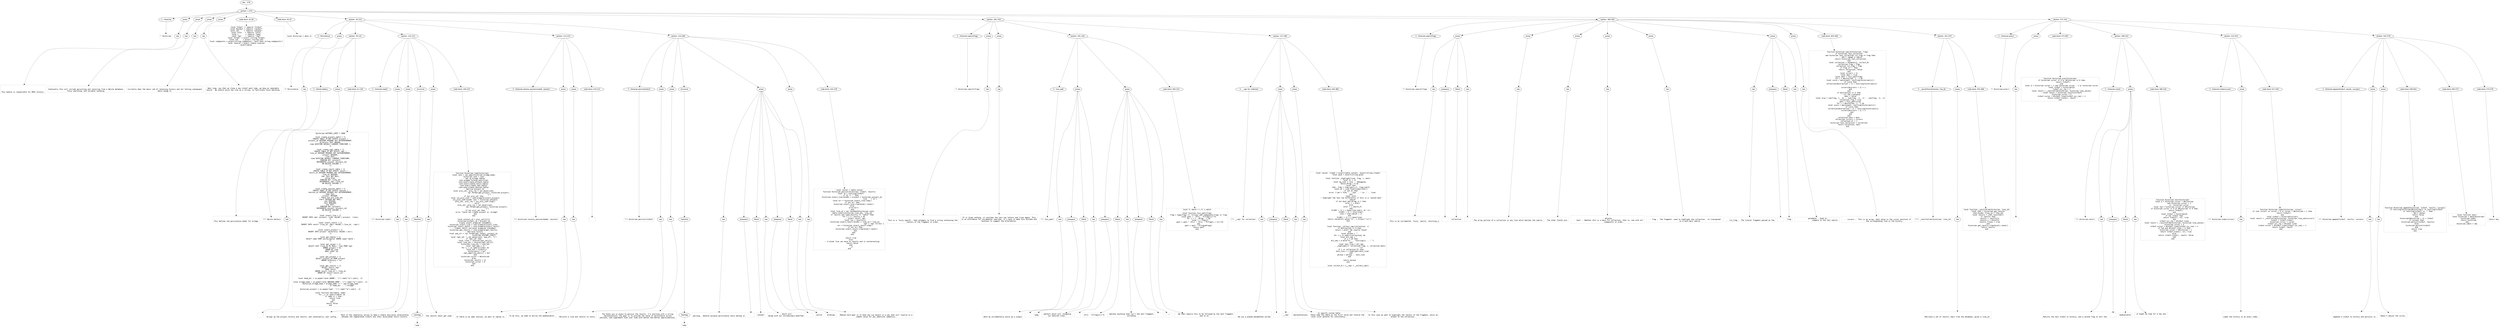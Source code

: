 digraph lpegNode {

node [fontname=Helvetica]
edge [style=dashed]

doc_0 [label="doc - 576"]


doc_0 -> { section_1}
{rank=same; section_1}

section_1 [label="section: 1-470"]


// END RANK doc_0

section_1 -> { header_2 prose_3 prose_4 prose_5 prose_6 codeblock_7 codeblock_8 section_9 section_10 section_11 section_12}
{rank=same; header_2 prose_3 prose_4 prose_5 prose_6 codeblock_7 codeblock_8 section_9 section_10 section_11 section_12}

header_2 [label="1 : Historian"]

prose_3 [label="prose"]

prose_4 [label="prose"]

prose_5 [label="prose"]

prose_6 [label="prose"]

codeblock_7 [label="code block 16-28"]

codeblock_8 [label="code block 30-32"]

section_9 [label="section: 35-223"]

section_10 [label="section: 281-316"]

section_11 [label="section: 383-450"]

section_12 [label="section: 471-541"]


// END RANK section_1

header_2 -> leaf_13
leaf_13  [color=Gray,shape=rectangle,fontname=Inconsolata,label="* Historian"]
// END RANK header_2

prose_3 -> { raw_14}
{rank=same; raw_14}

raw_14 [label="raw"]


// END RANK prose_3

raw_14 -> leaf_15
leaf_15  [color=Gray,shape=rectangle,fontname=Inconsolata,label="


This module is responsible for REPL history.
"]
// END RANK raw_14

prose_4 -> { raw_16}
{rank=same; raw_16}

raw_16 [label="raw"]


// END RANK prose_4

raw_16 -> leaf_17
leaf_17  [color=Gray,shape=rectangle,fontname=Inconsolata,label="
Eventually this will include persisting and restoring from a SQLite database,
fuzzy searching, and variable cacheing.
"]
// END RANK raw_16

prose_5 -> { raw_18}
{rank=same; raw_18}

raw_18 [label="raw"]


// END RANK prose_5

raw_18 -> leaf_19
leaf_19  [color=Gray,shape=rectangle,fontname=Inconsolata,label="
Currently does the basic job of retaining history and not letting subsequent
edits munge it.
"]
// END RANK raw_18

prose_6 -> { raw_20}
{rank=same; raw_20}

raw_20 [label="raw"]


// END RANK prose_6

raw_20 -> leaf_21
leaf_21  [color=Gray,shape=rectangle,fontname=Inconsolata,label="
Next step: now that we clone a new txtbuf each time, we have an immutable
record.  We should store the line as a string, to facilitate fuzzy matching.

"]
// END RANK raw_20

codeblock_7 -> leaf_22
leaf_22  [color=Gray,shape=rectangle,fontname=Inconsolata,label="local Txtbuf  = require \"txtbuf\"
local Rainbuf = require \"rainbuf\"
local sql     = require \"sqlayer\"
local color   = require \"color\"
local L       = require \"lpeg\"
local repr    = require \"repr\"
local format  = assert (string.format)
local sub     = assert (string.sub)
local codepoints = assert(string.codepoints, \"must have string.codepoints\")
local reverse = assert (table.reverse)
assert(meta)"]
// END RANK codeblock_7

codeblock_8 -> leaf_23
leaf_23  [color=Gray,shape=rectangle,fontname=Inconsolata,label="local Historian = meta {}"]
// END RANK codeblock_8

section_9 -> { header_24 prose_25 section_26 section_27 section_28 section_29}
{rank=same; header_24 prose_25 section_26 section_27 section_28 section_29}

header_24 [label="2 : Persistence"]

prose_25 [label="prose"]

section_26 [label="section: 39-141"]

section_27 [label="section: 142-212"]

section_28 [label="section: 213-223"]

section_29 [label="section: 224-280"]


// END RANK section_9

header_24 -> leaf_30
leaf_30  [color=Gray,shape=rectangle,fontname=Inconsolata,label="** Persistence"]
// END RANK header_24

prose_25 -> { raw_31}
{rank=same; raw_31}

raw_31 [label="raw"]


// END RANK prose_25

raw_31 -> leaf_32
leaf_32  [color=Gray,shape=rectangle,fontname=Inconsolata,label="

This defines the persistence model for bridge.
"]
// END RANK raw_31

section_26 -> { header_33 prose_34 codeblock_35}
{rank=same; header_33 prose_34 codeblock_35}

header_33 [label="3 : SQLite battery"]

prose_34 [label="prose"]

codeblock_35 [label="code block 41-139"]


// END RANK section_26

header_33 -> leaf_36
leaf_36  [color=Gray,shape=rectangle,fontname=Inconsolata,label="*** SQLite battery"]
// END RANK header_33

prose_34 -> { raw_37}
{rank=same; raw_37}

raw_37 [label="raw"]


// END RANK prose_34

raw_37 -> leaf_38
leaf_38  [color=Gray,shape=rectangle,fontname=Inconsolata,label="
"]
// END RANK raw_37

codeblock_35 -> leaf_39
leaf_39  [color=Gray,shape=rectangle,fontname=Inconsolata,label="Historian.HISTORY_LIMIT = 2000

local create_project_table = [[
CREATE TABLE IF NOT EXISTS project (
project_id INTEGER PRIMARY KEY AUTOINCREMENT,
directory TEXT UNIQUE,
time DATETIME DEFAULT CURRENT_TIMESTAMP );
]]

local create_repl_table = [[
CREATE TABLE IF NOT EXISTS repl (
line_id INTEGER PRIMARY KEY AUTOINCREMENT,
project INTEGER,
line TEXT,
time DATETIME DEFAULT CURRENT_TIMESTAMP,
FOREIGN KEY (project)
   REFERENCES project (project_id)
   ON DELETE CASCADE );
]]

local create_result_table = [[
CREATE TABLE IF NOT EXISTS result (
result_id INTEGER PRIMARY KEY AUTOINCREMENT,
line_id INTEGER,
repr text NOT NULL,
value blob,
FOREIGN KEY (line_id)
   REFERENCES repl (line_id)
   ON DELETE CASCADE );
]]

local create_session_table = [[
CREATE TABLE IF NOT EXISTS session (
session_id INTEGER PRIMARY KEY AUTOINCREMENT,
name TEXT,
project INTEGER,
-- These two are line_ids
start INTEGER NOT NULL,
end INTEGER,
test BOOLEAN,
sha TEXT,
FOREIGN KEY (project)
   REFERENCES project (project_id)
   ON DELETE CASCADE );
]]

local insert_line = [[
INSERT INTO repl (project, line) VALUES (:project, :line);
]]

local insert_result = [[
INSERT INTO result (line_id, repr) VALUES (:line_id, :repr);
]]

local insert_project = [[
INSERT INTO project (directory) VALUES (:dir);
]]

local get_tables = [[
SELECT name FROM sqlite_master WHERE type='table';
]]

local get_recent = [[
SELECT CAST (line_id AS REAL), line FROM repl
   WHERE project = %d
   ORDER BY time
   DESC LIMIT %d;
]]

local get_project = [[
SELECT project_id FROM project
   WHERE directory = %s;
]]

local get_results = [[
SELECT result.repr
FROM result
WHERE result.line_id = :line_id
ORDER BY result.result_id;
]]

local home_dir = io.popen(\"echo $HOME\", \"r\"):read(\"*a\"):sub(1, -2)

local bridge_home = io.popen(\"echo $BRIDGE_HOME\", \"r\"):read(\"*a\"):sub(1, -2)
Historian.bridge_home = bridge_home ~= \"\" and bridge_home
                        or home_dir .. \"/.bridge\"

Historian.project = io.popen(\"pwd\", \"r\"):read(\"*a\"):sub(1, -2)

local function has(table, name)
   for _,v in ipairs(table) do
      if name == v then
         return true
      end
   end
   return false
end"]
// END RANK codeblock_35

section_27 -> { header_40 prose_41 prose_42 structure_43 prose_44 codeblock_45}
{rank=same; header_40 prose_41 prose_42 structure_43 prose_44 codeblock_45}

header_40 [label="3 : Historian:load()"]

prose_41 [label="prose"]

prose_42 [label="prose"]

structure_43 [label="structure"]

prose_44 [label="prose"]

codeblock_45 [label="code block 156-210"]


// END RANK section_27

header_40 -> leaf_46
leaf_46  [color=Gray,shape=rectangle,fontname=Inconsolata,label="*** Historian:load()"]
// END RANK header_40

prose_41 -> { raw_47}
{rank=same; raw_47}

raw_47 [label="raw"]


// END RANK prose_41

raw_47 -> leaf_48
leaf_48  [color=Gray,shape=rectangle,fontname=Inconsolata,label="

Brings up the project history and results, and (eventually) user config.
"]
// END RANK raw_47

prose_42 -> { raw_49}
{rank=same; raw_49}

raw_49 [label="raw"]


// END RANK prose_42

raw_49 -> leaf_50
leaf_50  [color=Gray,shape=rectangle,fontname=Inconsolata,label="
Most of the complexity serves to make a simple key/value relationship
between the regenerated txtbufs and their associated result history.
"]
// END RANK raw_49

structure_43 -> { hashline_51}
{rank=same; hashline_51}

hashline_51 [label="hashline"]


// END RANK structure_43

hashline_51 -> { hashtag_52}
{rank=same; hashtag_52}

hashtag_52 [label="hashtag"]


// END RANK hashline_51

hashtag_52 -> leaf_53
leaf_53  [color=Gray,shape=rectangle,fontname=Inconsolata,label="todo"]
// END RANK hashtag_52

prose_44 -> { raw_54}
{rank=same; raw_54}

raw_54 [label="raw"]


// END RANK prose_44

raw_54 -> leaf_55
leaf_55  [color=Gray,shape=rectangle,fontname=Inconsolata,label="
the results never get used.
"]
// END RANK raw_54

codeblock_45 -> leaf_56
leaf_56  [color=Gray,shape=rectangle,fontname=Inconsolata,label="function Historian.load(historian)
   local conn = sql.open(historian.bridge_home)
   historian.conn = conn
   -- Set up bridge tables
   conn.pragma.foreign_keys(true)
   conn:exec(create_project_table)
   conn:exec(create_result_table)
   conn:exec(create_repl_table)
   conn:exec(create_session_table)
   -- Retrive project id
   local proj_val, proj_row = sql.pexec(conn,
                                  sql.format(get_project, historian.project),
                                  \"i\")
   if not proj_val then
      local ins_proj_stmt = conn:prepare(insert_project)
      ins_proj_stmt:bindkv {dir = historian.project}
      proj_val, proj_row = ins_proj_stmt:step()
      -- retry
      proj_val, proj_row = sql.pexec(conn,
                              sql.format(get_project, historian.project),
                              \"i\")
      if not proj_val then
         error \"Could not create project in .bridge\"
      end
   end

   local project_id = proj_val[1][1]
   historian.project_id = project_id
   -- Create insert prepared statements
   historian.insert_line = conn:prepare(insert_line)
   historian.insert_result = conn:prepare(insert_result)
   -- Create result retrieval prepared statement
   historian.get_results = conn:prepare(get_results)
   -- Retrieve history
   local pop_str = sql.format(get_recent, project_id,
                        historian.HISTORY_LIMIT)
   local repl_val  = sql.pexec(conn, pop_str, \"i\")
   if repl_val then
      local lines = reverse(repl_val[2])
      local line_ids = reverse(repl_val[1])
      historian.line_ids = line_ids
      local repl_map = {}
      for i, v in ipairs(lines) do
         local buf = Txtbuf(v)
         historian[i] = buf
         repl_map[line_ids[i]] = buf
      end
      historian.cursor = #historian
   else
      historian.results = {}
      historian.cursor = 0
   end
end"]
// END RANK codeblock_45

section_28 -> { header_57 prose_58 prose_59 codeblock_60}
{rank=same; header_57 prose_58 prose_59 codeblock_60}

header_57 [label="3 : Historian:restore_session(modeS, session)"]

prose_58 [label="prose"]

prose_59 [label="prose"]

codeblock_60 [label="code block 219-221"]


// END RANK section_28

header_57 -> leaf_61
leaf_61  [color=Gray,shape=rectangle,fontname=Inconsolata,label="*** Historian:restore_session(modeS, session)"]
// END RANK header_57

prose_58 -> { raw_62}
{rank=same; raw_62}

raw_62 [label="raw"]


// END RANK prose_58

raw_62 -> leaf_63
leaf_63  [color=Gray,shape=rectangle,fontname=Inconsolata,label="

If there is an open session, we want to replay it.
"]
// END RANK raw_62

prose_59 -> { raw_64}
{rank=same; raw_64}

raw_64 [label="raw"]


// END RANK prose_59

raw_64 -> leaf_65
leaf_65  [color=Gray,shape=rectangle,fontname=Inconsolata,label="
To do this, we need to borrow the modeselektor.
"]
// END RANK raw_64

codeblock_60 -> leaf_66
leaf_66  [color=Gray,shape=rectangle,fontname=Inconsolata,label=""]
// END RANK codeblock_60

section_29 -> { header_67 prose_68 prose_69 structure_70 prose_71 prose_72 codeblock_73}
{rank=same; header_67 prose_68 prose_69 structure_70 prose_71 prose_72 codeblock_73}

header_67 [label="3 : Historian:persist(txtbuf)"]

prose_68 [label="prose"]

prose_69 [label="prose"]

structure_70 [label="structure"]

prose_71 [label="prose"]

prose_72 [label="prose"]

codeblock_73 [label="code block 243-278"]


// END RANK section_29

header_67 -> leaf_74
leaf_74  [color=Gray,shape=rectangle,fontname=Inconsolata,label="*** Historian:persist(txtbuf)"]
// END RANK header_67

prose_68 -> { raw_75}
{rank=same; raw_75}

raw_75 [label="raw"]


// END RANK prose_68

raw_75 -> leaf_76
leaf_76  [color=Gray,shape=rectangle,fontname=Inconsolata,label="

Persists a line and results to store.
"]
// END RANK raw_75

prose_69 -> { raw_77}
{rank=same; raw_77}

raw_77 [label="raw"]


// END RANK prose_69

raw_77 -> leaf_78
leaf_78  [color=Gray,shape=rectangle,fontname=Inconsolata,label="
The hooks are in place to persist the results. I'm starting with a string
representation; the goal is to provide the sense of persistence across
sessions, and supplement that over time with better and better approximations.
"]
// END RANK raw_77

structure_70 -> { hashline_79}
{rank=same; hashline_79}

hashline_79 [label="hashline"]


// END RANK structure_70

hashline_79 -> { hashtag_80}
{rank=same; hashtag_80}

hashtag_80 [label="hashtag"]


// END RANK hashline_79

hashtag_80 -> leaf_81
leaf_81  [color=Gray,shape=rectangle,fontname=Inconsolata,label="todo"]
// END RANK hashtag_80

prose_71 -> { raw_82 prespace_83 literal_84 raw_85 prespace_86 literal_87 raw_88}
{rank=same; raw_82 prespace_83 literal_84 raw_85 prespace_86 literal_87 raw_88}

raw_82 [label="raw"]

prespace_83 [label="prespace"]

literal_84 [label="literal"]

raw_85 [label="raw"]

prespace_86 [label="prespace"]

literal_87 [label="literal"]

raw_88 [label="raw"]


// END RANK prose_71

raw_82 -> leaf_89
leaf_89  [color=Gray,shape=rectangle,fontname=Inconsolata,label="
parsing.  General-purpose persistence tools belong in"]
// END RANK raw_82

prespace_83 -> leaf_90
leaf_90  [color=Gray,shape=rectangle,fontname=Inconsolata,label=" "]
// END RANK prespace_83

literal_84 -> leaf_91
leaf_91  [color=Gray,shape=rectangle,fontname=Inconsolata,label="sqlayer"]
// END RANK literal_84

raw_85 -> leaf_92
leaf_92  [color=Gray,shape=rectangle,fontname=Inconsolata,label=", which will
merge with our increasingly-modified"]
// END RANK raw_85

prespace_86 -> leaf_93
leaf_93  [color=Gray,shape=rectangle,fontname=Inconsolata,label=" "]
// END RANK prespace_86

literal_87 -> leaf_94
leaf_94  [color=Gray,shape=rectangle,fontname=Inconsolata,label="sqlite"]
// END RANK literal_87

raw_88 -> leaf_95
leaf_95  [color=Gray,shape=rectangle,fontname=Inconsolata,label=" bindings.
"]
// END RANK raw_88

prose_72 -> { raw_96}
{rank=same; raw_96}

raw_96 [label="raw"]


// END RANK prose_72

raw_96 -> leaf_97
leaf_97  [color=Gray,shape=rectangle,fontname=Inconsolata,label="
Medium-term goal is to hash any Lua object in a way that will resolve to a
common value for any identical semantics.
"]
// END RANK raw_96

codeblock_73 -> leaf_98
leaf_98  [color=Gray,shape=rectangle,fontname=Inconsolata,label="local concat = table.concat
function Historian.persist(historian, txtbuf, results)
   local lb = tostring(txtbuf)
   if lb ~= \"\" then
      historian.insert_line:bindkv { project = historian.project_id,
                                          line    = lb }
      local err = historian.insert_line:step()
      if not err then
         historian.insert_line:clearbind():reset()
      else
         error(err)
      end
      local line_id = sql.lastRowId(historian.conn)
      table.insert(historian.line_ids, line_id)
      if results and type(results) == \"table\" then
         for i = 1, results.n do
            -- insert result repr
            local res = results[i]
            historian.insert_result:bindkv { line_id = line_id,
                                                  repr = repr.ts(res) }
            err = historian.insert_result:step()
            if not err then
               historian.insert_result:clearbind():reset()
            end
         end
      end

   return true
   else
      -- A blank line can have no results and is uninteresting.
      return false
   end
   --]]
end"]
// END RANK codeblock_73

section_10 -> { header_99 prose_100 prose_101 section_102 section_103}
{rank=same; header_99 prose_100 prose_101 section_102 section_103}

header_99 [label="2 : Historian:search(frag)"]

prose_100 [label="prose"]

prose_101 [label="prose"]

section_102 [label="section: 291-316"]

section_103 [label="section: 317-382"]


// END RANK section_10

header_99 -> leaf_104
leaf_104  [color=Gray,shape=rectangle,fontname=Inconsolata,label="** Historian:search(frag)"]
// END RANK header_99

prose_100 -> { raw_105}
{rank=same; raw_105}

raw_105 [label="raw"]


// END RANK prose_100

raw_105 -> leaf_106
leaf_106  [color=Gray,shape=rectangle,fontname=Inconsolata,label="

This is a 'fuzzy search', that attempts to find a string containing the
letters of the fragment in order.
"]
// END RANK raw_105

prose_101 -> { raw_107}
{rank=same; raw_107}

raw_107 [label="raw"]


// END RANK prose_101

raw_107 -> leaf_108
leaf_108  [color=Gray,shape=rectangle,fontname=Inconsolata,label="
If it finds nothing, it switches the last two letters and tries again. This
is an affordance for incremental searches, it's easy to make this mistake and
harmless to suggest the alternative.

"]
// END RANK raw_107

section_102 -> { header_109 prose_110 prose_111 codeblock_112}
{rank=same; header_109 prose_110 prose_111 codeblock_112}

header_109 [label="3 : fuzz_patt"]

prose_110 [label="prose"]

prose_111 [label="prose"]

codeblock_112 [label="code block 300-314"]


// END RANK section_102

header_109 -> leaf_113
leaf_113  [color=Gray,shape=rectangle,fontname=Inconsolata,label="*** fuzz_patt"]
// END RANK header_109

prose_110 -> { raw_114 prespace_115 literal_116 raw_117}
{rank=same; raw_114 prespace_115 literal_116 raw_117}

raw_114 [label="raw"]

prespace_115 [label="prespace"]

literal_116 [label="literal"]

raw_117 [label="raw"]


// END RANK prose_110

raw_114 -> leaf_118
leaf_118  [color=Gray,shape=rectangle,fontname=Inconsolata,label="

Here we incrementally build up a single"]
// END RANK raw_114

prespace_115 -> leaf_119
leaf_119  [color=Gray,shape=rectangle,fontname=Inconsolata,label=" "]
// END RANK prespace_115

literal_116 -> leaf_120
leaf_120  [color=Gray,shape=rectangle,fontname=Inconsolata,label="lpeg"]
// END RANK literal_116

raw_117 -> leaf_121
leaf_121  [color=Gray,shape=rectangle,fontname=Inconsolata,label=" pattern which will recognize
our desired lines.
"]
// END RANK raw_117

prose_111 -> { prespace_122 literal_123 raw_124 prespace_125 literal_126 raw_127}
{rank=same; prespace_122 literal_123 raw_124 prespace_125 literal_126 raw_127}

prespace_122 [label="prespace"]

literal_123 [label="literal"]

raw_124 [label="raw"]

prespace_125 [label="prespace"]

literal_126 [label="literal"]

raw_127 [label="raw"]


// END RANK prose_111

prespace_122 -> leaf_128
leaf_128  [color=Gray,shape=rectangle,fontname=Inconsolata,label=""]
// END RANK prespace_122

literal_123 -> leaf_129
leaf_129  [color=Gray,shape=rectangle,fontname=Inconsolata,label="(P(1) - P(frag[n]))^0"]
// END RANK literal_123

raw_124 -> leaf_130
leaf_130  [color=Gray,shape=rectangle,fontname=Inconsolata,label=" matches anything that isn't the next fragment,
including"]
// END RANK raw_124

prespace_125 -> leaf_131
leaf_131  [color=Gray,shape=rectangle,fontname=Inconsolata,label=" "]
// END RANK prespace_125

literal_126 -> leaf_132
leaf_132  [color=Gray,shape=rectangle,fontname=Inconsolata,label="\"\""]
// END RANK literal_126

raw_127 -> leaf_133
leaf_133  [color=Gray,shape=rectangle,fontname=Inconsolata,label=".  We then require this to be followed by the next fragment,
and so on.
"]
// END RANK raw_127

codeblock_112 -> leaf_134
leaf_134  [color=Gray,shape=rectangle,fontname=Inconsolata,label="local P, match = L.P, L.match

local function fuzz_patt(frag)
   frag = type(frag) == \"string\" and codepoints(frag) or frag
   local patt =  (P(1) - P(frag[1]))^0
   for i = 1 , #frag - 1 do
      local v = frag[i]
      patt = patt * (P(v) * (P(1) - P(frag[i + 1]))^0)
   end
   patt = patt * P(frag[#frag])
   return patt
end
"]
// END RANK codeblock_112

section_103 -> { header_135 prose_136 prose_137 codeblock_138}
{rank=same; header_135 prose_136 prose_137 codeblock_138}

header_135 [label="3 : __repr for collection"]

prose_136 [label="prose"]

prose_137 [label="prose"]

codeblock_138 [label="code block 326-380"]


// END RANK section_103

header_135 -> leaf_139
leaf_139  [color=Gray,shape=rectangle,fontname=Inconsolata,label="*** __repr for collection"]
// END RANK header_135

prose_136 -> { raw_140 prespace_141 literal_142 raw_143}
{rank=same; raw_140 prespace_141 literal_142 raw_143}

raw_140 [label="raw"]

prespace_141 [label="prespace"]

literal_142 [label="literal"]

raw_143 [label="raw"]


// END RANK prose_136

raw_140 -> leaf_144
leaf_144  [color=Gray,shape=rectangle,fontname=Inconsolata,label="

We use a pseudo-metamethod called"]
// END RANK raw_140

prespace_141 -> leaf_145
leaf_145  [color=Gray,shape=rectangle,fontname=Inconsolata,label=" "]
// END RANK prespace_141

literal_142 -> leaf_146
leaf_146  [color=Gray,shape=rectangle,fontname=Inconsolata,label="__repr"]
// END RANK literal_142

raw_143 -> leaf_147
leaf_147  [color=Gray,shape=rectangle,fontname=Inconsolata,label=" to specify custom table
representations.  These take the table as the first value and receive the
local color palette for consistency.
"]
// END RANK raw_143

prose_137 -> { raw_148}
{rank=same; raw_148}

raw_148 [label="raw"]


// END RANK prose_137

raw_148 -> leaf_149
leaf_149  [color=Gray,shape=rectangle,fontname=Inconsolata,label="
In this case we want to highlight the letters of the fragment, which we
attach to the collection.
"]
// END RANK raw_148

codeblock_138 -> leaf_150
leaf_150  [color=Gray,shape=rectangle,fontname=Inconsolata,label="local concat, litpat = assert(table.concat), assert(string.litpat)
local gsub = assert(string.gsub)

local function _highlight(line, frag, c, best)
   local hl = {}
   local og_line = line -- debugging
   while #frag > 0 do
      local char
      char, frag = frag:sub(1,1), frag:sub(2)
      local at = line:find(litpat(char))
      if not at then
         error (\"can't find \" .. char .. \" in: \" .. line)
      end
      local color
      -- highlight the last two differently if this is a 'second best'
      -- search
      if not best and #frag <= 1 then
         color = c.alert
      else
         color = c.search_hl
      end
      hl[#hl + 1] = c.base(line:sub(1, at -1))
      hl[#hl + 1] = color(char)
      line = line:sub(at + 1)
   end
   hl[#hl + 1] = c.base(line)
   return concat(hl):gsub(\"\\n\", c.stresc(\"\\\\n\"))
end


local function _collect_repr(collection, c)
   if #collection == 0 then
      return c.alert \"No results found\"
   end
   local phrase = \"\"
   for i,v in ipairs(collection) do
      local alt_seq = \"    \"
      if i < 10 then
         alt_seq = a.bold(\"M-\" .. tostring(i) .. \" \")
      end
      local next_line = alt_seq
                        .. _highlight(v, collection.frag, c, collection.best)
                        .. \"\\n\"
      if i == collection.hl then
         next_line = c.highlight(next_line)
      end
      phrase = phrase .. next_line
   end

   return phrase
end

local collect_M = {__repr = _collect_repr}"]
// END RANK codeblock_138

section_11 -> { header_151 prose_152 prose_153 prose_154 prose_155 prose_156 prose_157 prose_158 codeblock_159 section_160}
{rank=same; header_151 prose_152 prose_153 prose_154 prose_155 prose_156 prose_157 prose_158 codeblock_159 section_160}

header_151 [label="2 : Historian:search(frag)"]

prose_152 [label="prose"]

prose_153 [label="prose"]

prose_154 [label="prose"]

prose_155 [label="prose"]

prose_156 [label="prose"]

prose_157 [label="prose"]

prose_158 [label="prose"]

codeblock_159 [label="code block 404-448"]

section_160 [label="section: 451-470"]


// END RANK section_11

header_151 -> leaf_161
leaf_161  [color=Gray,shape=rectangle,fontname=Inconsolata,label="** Historian:search(frag)"]
// END RANK header_151

prose_152 -> { raw_162 prespace_163 literal_164 raw_165}
{rank=same; raw_162 prespace_163 literal_164 raw_165}

raw_162 [label="raw"]

prespace_163 [label="prespace"]

literal_164 [label="literal"]

raw_165 [label="raw"]


// END RANK prose_152

raw_162 -> leaf_166
leaf_166  [color=Gray,shape=rectangle,fontname=Inconsolata,label="

This is an incremental 'fuzzy' search, returning a"]
// END RANK raw_162

prespace_163 -> leaf_167
leaf_167  [color=Gray,shape=rectangle,fontname=Inconsolata,label=" "]
// END RANK prespace_163

literal_164 -> leaf_168
leaf_168  [color=Gray,shape=rectangle,fontname=Inconsolata,label="collection"]
// END RANK literal_164

raw_165 -> leaf_169
leaf_169  [color=Gray,shape=rectangle,fontname=Inconsolata,label=".
"]
// END RANK raw_165

prose_153 -> { raw_170}
{rank=same; raw_170}

raw_170 [label="raw"]


// END RANK prose_153

raw_170 -> leaf_171
leaf_171  [color=Gray,shape=rectangle,fontname=Inconsolata,label="
The array portion of a collection is any line which matches the search.
"]
// END RANK raw_170

prose_154 -> { raw_172}
{rank=same; raw_172}

raw_172 [label="raw"]


// END RANK prose_154

raw_172 -> leaf_173
leaf_173  [color=Gray,shape=rectangle,fontname=Inconsolata,label="
The other fields are:
"]
// END RANK raw_172

prose_155 -> { raw_174}
{rank=same; raw_174}

raw_174 [label="raw"]


// END RANK prose_155

raw_174 -> leaf_175
leaf_175  [color=Gray,shape=rectangle,fontname=Inconsolata,label="
- #fields
  -  best :  Whether this is a best-fit collection, that is, one with all
             codepoints in order.
"]
// END RANK raw_174

prose_156 -> { raw_176}
{rank=same; raw_176}

raw_176 [label="raw"]


// END RANK prose_156

raw_176 -> leaf_177
leaf_177  [color=Gray,shape=rectangle,fontname=Inconsolata,label="
  -  frag :  The fragment, used to highlight the collection.  Is transposed
             in a next-best search.
"]
// END RANK raw_176

prose_157 -> { raw_178 prespace_179 literal_180 raw_181}
{rank=same; raw_178 prespace_179 literal_180 raw_181}

raw_178 [label="raw"]

prespace_179 [label="prespace"]

literal_180 [label="literal"]

raw_181 [label="raw"]


// END RANK prose_157

raw_178 -> leaf_182
leaf_182  [color=Gray,shape=rectangle,fontname=Inconsolata,label="
  -  lit_frag :  The literal fragment passed as the"]
// END RANK raw_178

prespace_179 -> leaf_183
leaf_183  [color=Gray,shape=rectangle,fontname=Inconsolata,label=" "]
// END RANK prespace_179

literal_180 -> leaf_184
leaf_184  [color=Gray,shape=rectangle,fontname=Inconsolata,label="frag"]
// END RANK literal_180

raw_181 -> leaf_185
leaf_185  [color=Gray,shape=rectangle,fontname=Inconsolata,label=" parameter.  Used to
                 compare to the last search.
"]
// END RANK raw_181

prose_158 -> { raw_186}
{rank=same; raw_186}

raw_186 [label="raw"]


// END RANK prose_158

raw_186 -> leaf_187
leaf_187  [color=Gray,shape=rectangle,fontname=Inconsolata,label="
  -  cursors :  This is an array, each value is the cursor position of
                the corresponding line in the history.
"]
// END RANK raw_186

codeblock_159 -> leaf_188
leaf_188  [color=Gray,shape=rectangle,fontname=Inconsolata,label="function Historian.search(historian, frag)
   if historian.last_collection
      and historian.last_collection.lit_frag == frag then
      -- don't repeat a search
      return historian.last_collection
   end
   local collection = setmeta({}, collect_M)
   collection.frag = frag
   collection.lit_frag = frag
   if frag == \"\" then
      return collection, false
   end
   local cursors = {}
   local best = true
   local patt = fuzz_patt(frag)
   for i = #historian, 1, -1 do
      local score = match(patt, tostring(historian[i]))
      if score then
         collection[#collection + 1] = tostring(historian[i])

            cursors[#cursors + 1] = i
      end
   end
   if #collection == 0 then
      -- try the transpose
      best = false
      local slip = sub(frag, 1, -3) .. sub(frag, -1, -1) .. sub(frag, -2, -2)
      collection.frag = slip
      patt = fuzz_patt(slip)
      for i = #historian, 1, -1 do
         local score = match(patt, tostring(historian[i]))
         if score then
            collection[#collection + 1] = tostring(historian[i])
            cursors[#cursors + 1] = i
         end
      end
   end
   collection.best = best
   collection.cursors = cursors
   collection.hl = 1
   historian.last_collection = collection
   return collection, best
end"]
// END RANK codeblock_159

section_160 -> { header_189 prose_190 codeblock_191}
{rank=same; header_189 prose_190 codeblock_191}

header_189 [label="4 : _resultsFrom(historian, line_id)"]

prose_190 [label="prose"]

codeblock_191 [label="code block 455-468"]


// END RANK section_160

header_189 -> leaf_192
leaf_192  [color=Gray,shape=rectangle,fontname=Inconsolata,label="**** _resultsFrom(historian, line_id)"]
// END RANK header_189

prose_190 -> { raw_193}
{rank=same; raw_193}

raw_193 [label="raw"]


// END RANK prose_190

raw_193 -> leaf_194
leaf_194  [color=Gray,shape=rectangle,fontname=Inconsolata,label="

Retrieve a set of results reprs from the database, given a line_id.
"]
// END RANK raw_193

codeblock_191 -> leaf_195
leaf_195  [color=Gray,shape=rectangle,fontname=Inconsolata,label="local function _resultsFrom(historian, line_id)
   local stmt = historian.get_results
   stmt:bindkv {line_id = line_id}
   local results = stmt:resultset()
   if results then
      results = results[1]
      results.n = #results
      results.frozen = true
   end
   historian.get_results:clearbind():reset()
   return results
end"]
// END RANK codeblock_191

section_12 -> { header_196 prose_197 codeblock_198 section_199 section_200 section_201}
{rank=same; header_196 prose_197 codeblock_198 section_199 section_200 section_201}

header_196 [label="2 : Historian:prev()"]

prose_197 [label="prose"]

codeblock_198 [label="code block 473-487"]

section_199 [label="section: 490-522"]

section_200 [label="section: 523-541"]

section_201 [label="section: 542-576"]


// END RANK section_12

header_196 -> leaf_202
leaf_202  [color=Gray,shape=rectangle,fontname=Inconsolata,label="** Historian:prev()"]
// END RANK header_196

prose_197 -> { raw_203}
{rank=same; raw_203}

raw_203 [label="raw"]


// END RANK prose_197

raw_203 -> leaf_204
leaf_204  [color=Gray,shape=rectangle,fontname=Inconsolata,label="
"]
// END RANK raw_203

codeblock_198 -> leaf_205
leaf_205  [color=Gray,shape=rectangle,fontname=Inconsolata,label="function Historian.prev(historian)
   if historian.cursor == 0 or #historian == 0 then
      return Txtbuf()
   end
   local Δ = historian.cursor > 1 and historian.cursor - 1 or historian.cursor
   local txtbuf = historian[Δ]
   txtbuf.cur_row = 1
   local result = _resultsFrom(historian, historian.line_ids[Δ])
   --local result = historian.results[txtbuf]
   historian.cursor = Δ
   txtbuf.cursor = #txtbuf.lines[txtbuf.cur_row] + 1
   return txtbuf:clone(), result
end"]
// END RANK codeblock_198

section_199 -> { header_206 prose_207 codeblock_208}
{rank=same; header_206 prose_207 codeblock_208}

header_206 [label="3 : Historian:next()"]

prose_207 [label="prose"]

codeblock_208 [label="code block 496-520"]


// END RANK section_199

header_206 -> leaf_209
leaf_209  [color=Gray,shape=rectangle,fontname=Inconsolata,label="*** Historian:next()"]
// END RANK header_206

prose_207 -> { raw_210 prespace_211 literal_212 raw_213}
{rank=same; raw_210 prespace_211 literal_212 raw_213}

raw_210 [label="raw"]

prespace_211 [label="prespace"]

literal_212 [label="literal"]

raw_213 [label="raw"]


// END RANK prose_207

raw_210 -> leaf_214
leaf_214  [color=Gray,shape=rectangle,fontname=Inconsolata,label="

Returns the next txtbuf in history, and a second flag to tell the"]
// END RANK raw_210

prespace_211 -> leaf_215
leaf_215  [color=Gray,shape=rectangle,fontname=Inconsolata,label=""]
// END RANK prespace_211

literal_212 -> leaf_216
leaf_216  [color=Gray,shape=rectangle,fontname=Inconsolata,label="modeselektor"]
// END RANK literal_212

raw_213 -> leaf_217
leaf_217  [color=Gray,shape=rectangle,fontname=Inconsolata,label=" it might be time for a new one.

"]
// END RANK raw_213

codeblock_208 -> leaf_218
leaf_218  [color=Gray,shape=rectangle,fontname=Inconsolata,label="function Historian.next(historian)
   local Δ = historian.cursor < #historian
             and historian.cursor + 1
             or  historian.cursor
   local fwd = historian.cursor >= #historian
   if historian.cursor == 0 or #historian == 0 then
      return Txtbuf()
   end
   local txtbuf = historian[Δ]
   if not txtbuf then
      return Txtbuf(), nil, true
   end
   txtbuf.cur_row = #txtbuf.lines
   local result = _resultsFrom(historian, historian.line_ids[Δ])
   historian.cursor = Δ
   txtbuf.cursor = #txtbuf.lines[txtbuf.cur_row] + 1
   if fwd and #txtbuf.lines > 0 then
      historian.cursor = #historian + 1
      return txtbuf:clone(), nil, true
   else
      return txtbuf:clone(), result, false
   end
end"]
// END RANK codeblock_208

section_200 -> { header_219 prose_220 codeblock_221}
{rank=same; header_219 prose_220 codeblock_221}

header_219 [label="3 : Historian:index(cursor)"]

prose_220 [label="prose"]

codeblock_221 [label="code block 527-540"]


// END RANK section_200

header_219 -> leaf_222
leaf_222  [color=Gray,shape=rectangle,fontname=Inconsolata,label="*** Historian:index(cursor)"]
// END RANK header_219

prose_220 -> { raw_223}
{rank=same; raw_223}

raw_223 [label="raw"]


// END RANK prose_220

raw_223 -> leaf_224
leaf_224  [color=Gray,shape=rectangle,fontname=Inconsolata,label="

Loads the history to an exact index.
"]
// END RANK raw_223

codeblock_221 -> leaf_225
leaf_225  [color=Gray,shape=rectangle,fontname=Inconsolata,label="function Historian.index(historian, cursor)
   if (not cursor) or cursor < 0 or cursor > #historian + 1 then
      return Txtbuf()
   end
   local txtbuf = historian[cursor]
   local result = _resultsFrom(historian, historian.line_ids[cursor])
   txtbuf = txtbuf:clone()
   historian.cursor = cursor
   txtbuf.cur_row = #txtbuf.lines
   txtbuf.cursor = #txtbuf.lines[txtbuf.cur_row] + 1
   return txtbuf, result
end"]
// END RANK codeblock_221

section_201 -> { header_226 prose_227 prose_228 codeblock_229 codeblock_230 codeblock_231}
{rank=same; header_226 prose_227 prose_228 codeblock_229 codeblock_230 codeblock_231}

header_226 [label="3 : Historian:append(txtbuf, results, success)"]

prose_227 [label="prose"]

prose_228 [label="prose"]

codeblock_229 [label="code block 548-563"]

codeblock_230 [label="code block 565-572"]

codeblock_231 [label="code block 574-576"]


// END RANK section_201

header_226 -> leaf_232
leaf_232  [color=Gray,shape=rectangle,fontname=Inconsolata,label="*** Historian:append(txtbuf, results, success)"]
// END RANK header_226

prose_227 -> { raw_233}
{rank=same; raw_233}

raw_233 [label="raw"]


// END RANK prose_227

raw_233 -> leaf_234
leaf_234  [color=Gray,shape=rectangle,fontname=Inconsolata,label="

Appends a txtbuf to history and persists it.
"]
// END RANK raw_233

prose_228 -> { raw_235}
{rank=same; raw_235}

raw_235 [label="raw"]


// END RANK prose_228

raw_235 -> leaf_236
leaf_236  [color=Gray,shape=rectangle,fontname=Inconsolata,label="
Doesn't adjust the cursor.
"]
// END RANK raw_235

codeblock_229 -> leaf_237
leaf_237  [color=Gray,shape=rectangle,fontname=Inconsolata,label="function Historian.append(historian, txtbuf, results, success)
   if tostring(historian[#historian]) == tostring(txtbuf)
      or tostring(txtbuf) == \"\" then
      -- don't bother
      return false
   end
   historian[#historian + 1] = txtbuf
   if success then
      historian:persist(txtbuf, results)
   else
      historian:persist(txtbuf)
   end
   return true
end"]
// END RANK codeblock_229

codeblock_230 -> leaf_238
leaf_238  [color=Gray,shape=rectangle,fontname=Inconsolata,label="local function new()
   local historian = meta(Historian)
   historian:load()
   return historian
end
Historian.idEst = new"]
// END RANK codeblock_230

codeblock_231 -> leaf_239
leaf_239  [color=Gray,shape=rectangle,fontname=Inconsolata,label="return new"]
// END RANK codeblock_231


}
